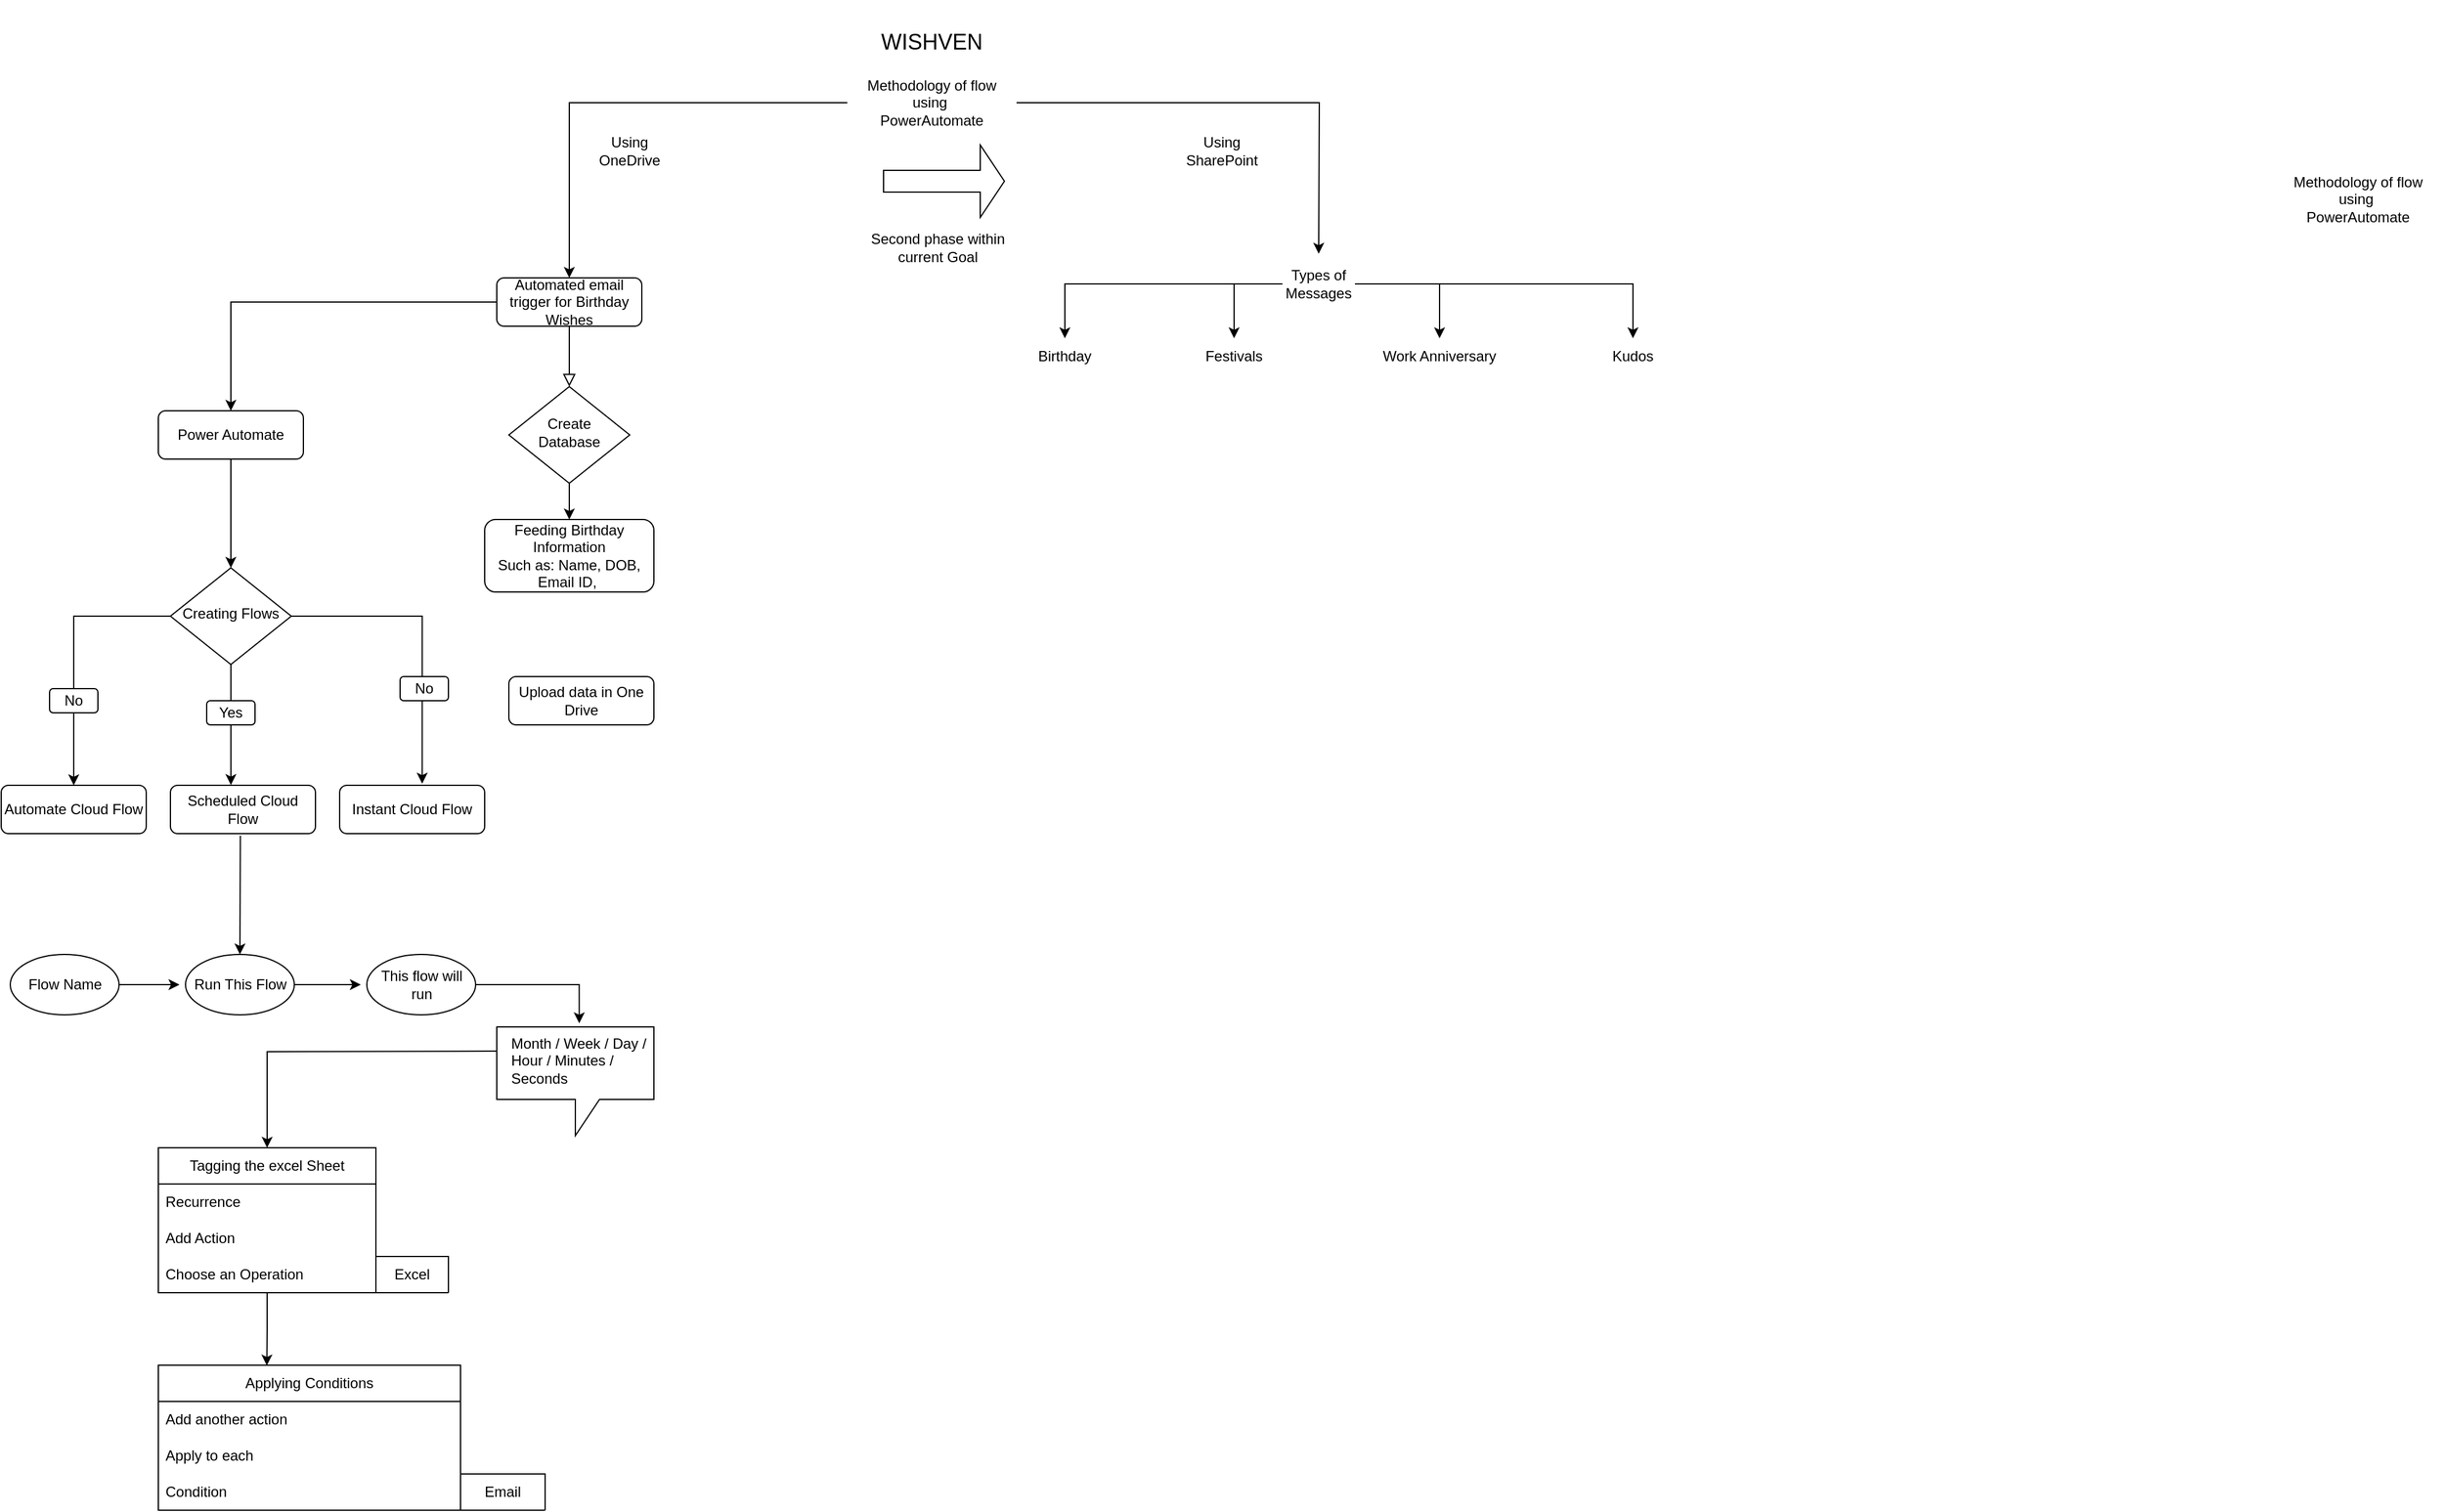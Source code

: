 <mxfile version="21.5.2" type="github">
  <diagram id="C5RBs43oDa-KdzZeNtuy" name="Page-1">
    <mxGraphModel dx="1821" dy="1621" grid="1" gridSize="10" guides="1" tooltips="1" connect="1" arrows="1" fold="1" page="1" pageScale="1" pageWidth="827" pageHeight="1169" math="0" shadow="0">
      <root>
        <mxCell id="WIyWlLk6GJQsqaUBKTNV-0" />
        <mxCell id="WIyWlLk6GJQsqaUBKTNV-1" parent="WIyWlLk6GJQsqaUBKTNV-0" />
        <mxCell id="WIyWlLk6GJQsqaUBKTNV-2" value="" style="rounded=0;html=1;jettySize=auto;orthogonalLoop=1;fontSize=11;endArrow=block;endFill=0;endSize=8;strokeWidth=1;shadow=0;labelBackgroundColor=none;edgeStyle=orthogonalEdgeStyle;" parent="WIyWlLk6GJQsqaUBKTNV-1" source="WIyWlLk6GJQsqaUBKTNV-3" target="WIyWlLk6GJQsqaUBKTNV-6" edge="1">
          <mxGeometry relative="1" as="geometry" />
        </mxCell>
        <mxCell id="CV9D_X42sIOlfMr_TeMT-65" style="edgeStyle=orthogonalEdgeStyle;rounded=0;orthogonalLoop=1;jettySize=auto;html=1;entryX=0.5;entryY=0;entryDx=0;entryDy=0;" edge="1" parent="WIyWlLk6GJQsqaUBKTNV-1" source="WIyWlLk6GJQsqaUBKTNV-3" target="WIyWlLk6GJQsqaUBKTNV-12">
          <mxGeometry relative="1" as="geometry" />
        </mxCell>
        <mxCell id="WIyWlLk6GJQsqaUBKTNV-3" value="Automated email trigger for Birthday Wishes" style="rounded=1;whiteSpace=wrap;html=1;fontSize=12;glass=0;strokeWidth=1;shadow=0;" parent="WIyWlLk6GJQsqaUBKTNV-1" vertex="1">
          <mxGeometry x="160" y="80" width="120" height="40" as="geometry" />
        </mxCell>
        <mxCell id="CV9D_X42sIOlfMr_TeMT-68" value="" style="edgeStyle=orthogonalEdgeStyle;rounded=0;orthogonalLoop=1;jettySize=auto;html=1;" edge="1" parent="WIyWlLk6GJQsqaUBKTNV-1" source="WIyWlLk6GJQsqaUBKTNV-6" target="WIyWlLk6GJQsqaUBKTNV-7">
          <mxGeometry relative="1" as="geometry" />
        </mxCell>
        <mxCell id="WIyWlLk6GJQsqaUBKTNV-6" value="Create Database" style="rhombus;whiteSpace=wrap;html=1;shadow=0;fontFamily=Helvetica;fontSize=12;align=center;strokeWidth=1;spacing=6;spacingTop=-4;" parent="WIyWlLk6GJQsqaUBKTNV-1" vertex="1">
          <mxGeometry x="170" y="170" width="100" height="80" as="geometry" />
        </mxCell>
        <mxCell id="WIyWlLk6GJQsqaUBKTNV-7" value="&lt;div style=&quot;&quot;&gt;&lt;span style=&quot;background-color: initial;&quot;&gt;Feeding Birthday Information&lt;/span&gt;&lt;/div&gt;&lt;div style=&quot;&quot;&gt;&lt;span style=&quot;background-color: initial;&quot;&gt;Such as: Name, DOB, Email ID,&amp;nbsp;&lt;/span&gt;&lt;/div&gt;" style="rounded=1;whiteSpace=wrap;html=1;fontSize=12;glass=0;strokeWidth=1;shadow=0;align=center;" parent="WIyWlLk6GJQsqaUBKTNV-1" vertex="1">
          <mxGeometry x="150" y="280" width="140" height="60" as="geometry" />
        </mxCell>
        <mxCell id="CV9D_X42sIOlfMr_TeMT-46" style="edgeStyle=orthogonalEdgeStyle;rounded=0;orthogonalLoop=1;jettySize=auto;html=1;entryX=0.5;entryY=0;entryDx=0;entryDy=0;" edge="1" parent="WIyWlLk6GJQsqaUBKTNV-1" source="WIyWlLk6GJQsqaUBKTNV-10" target="CV9D_X42sIOlfMr_TeMT-44">
          <mxGeometry relative="1" as="geometry" />
        </mxCell>
        <mxCell id="CV9D_X42sIOlfMr_TeMT-48" style="edgeStyle=orthogonalEdgeStyle;rounded=0;orthogonalLoop=1;jettySize=auto;html=1;entryX=0.569;entryY=-0.035;entryDx=0;entryDy=0;entryPerimeter=0;" edge="1" parent="WIyWlLk6GJQsqaUBKTNV-1" source="WIyWlLk6GJQsqaUBKTNV-10" target="CV9D_X42sIOlfMr_TeMT-45">
          <mxGeometry relative="1" as="geometry" />
        </mxCell>
        <mxCell id="CV9D_X42sIOlfMr_TeMT-55" style="edgeStyle=orthogonalEdgeStyle;rounded=0;orthogonalLoop=1;jettySize=auto;html=1;entryX=0.417;entryY=-0.005;entryDx=0;entryDy=0;entryPerimeter=0;" edge="1" parent="WIyWlLk6GJQsqaUBKTNV-1" source="WIyWlLk6GJQsqaUBKTNV-10" target="CV9D_X42sIOlfMr_TeMT-43">
          <mxGeometry relative="1" as="geometry" />
        </mxCell>
        <mxCell id="WIyWlLk6GJQsqaUBKTNV-10" value="Creating Flows" style="rhombus;whiteSpace=wrap;html=1;shadow=0;fontFamily=Helvetica;fontSize=12;align=center;strokeWidth=1;spacing=6;spacingTop=-4;" parent="WIyWlLk6GJQsqaUBKTNV-1" vertex="1">
          <mxGeometry x="-110" y="320" width="100" height="80" as="geometry" />
        </mxCell>
        <mxCell id="WIyWlLk6GJQsqaUBKTNV-11" value="Upload data in One Drive" style="rounded=1;whiteSpace=wrap;html=1;fontSize=12;glass=0;strokeWidth=1;shadow=0;" parent="WIyWlLk6GJQsqaUBKTNV-1" vertex="1">
          <mxGeometry x="170" y="410" width="120" height="40" as="geometry" />
        </mxCell>
        <mxCell id="CV9D_X42sIOlfMr_TeMT-66" style="edgeStyle=orthogonalEdgeStyle;rounded=0;orthogonalLoop=1;jettySize=auto;html=1;entryX=0.5;entryY=0;entryDx=0;entryDy=0;" edge="1" parent="WIyWlLk6GJQsqaUBKTNV-1" source="WIyWlLk6GJQsqaUBKTNV-12" target="WIyWlLk6GJQsqaUBKTNV-10">
          <mxGeometry relative="1" as="geometry" />
        </mxCell>
        <mxCell id="WIyWlLk6GJQsqaUBKTNV-12" value="Power Automate" style="rounded=1;whiteSpace=wrap;html=1;fontSize=12;glass=0;strokeWidth=1;shadow=0;" parent="WIyWlLk6GJQsqaUBKTNV-1" vertex="1">
          <mxGeometry x="-120" y="190" width="120" height="40" as="geometry" />
        </mxCell>
        <mxCell id="CV9D_X42sIOlfMr_TeMT-3" style="edgeStyle=orthogonalEdgeStyle;rounded=0;orthogonalLoop=1;jettySize=auto;html=1;entryX=0.5;entryY=0;entryDx=0;entryDy=0;" edge="1" parent="WIyWlLk6GJQsqaUBKTNV-1" source="CV9D_X42sIOlfMr_TeMT-0" target="WIyWlLk6GJQsqaUBKTNV-3">
          <mxGeometry relative="1" as="geometry" />
        </mxCell>
        <mxCell id="CV9D_X42sIOlfMr_TeMT-24" style="edgeStyle=orthogonalEdgeStyle;rounded=0;orthogonalLoop=1;jettySize=auto;html=1;" edge="1" parent="WIyWlLk6GJQsqaUBKTNV-1" source="CV9D_X42sIOlfMr_TeMT-0">
          <mxGeometry relative="1" as="geometry">
            <mxPoint x="840" y="60" as="targetPoint" />
          </mxGeometry>
        </mxCell>
        <mxCell id="CV9D_X42sIOlfMr_TeMT-0" value="Methodology of flow using&amp;nbsp;&lt;br&gt;PowerAutomate" style="text;strokeColor=none;align=center;fillColor=none;html=1;verticalAlign=middle;whiteSpace=wrap;rounded=0;" vertex="1" parent="WIyWlLk6GJQsqaUBKTNV-1">
          <mxGeometry x="450" y="-80" width="140" height="30" as="geometry" />
        </mxCell>
        <mxCell id="CV9D_X42sIOlfMr_TeMT-1" value="Methodology of flow using&amp;nbsp;&lt;br&gt;PowerAutomate" style="text;strokeColor=none;align=center;fillColor=none;html=1;verticalAlign=middle;whiteSpace=wrap;rounded=0;" vertex="1" parent="WIyWlLk6GJQsqaUBKTNV-1">
          <mxGeometry x="1630" width="140" height="30" as="geometry" />
        </mxCell>
        <mxCell id="CV9D_X42sIOlfMr_TeMT-4" value="Using OneDrive" style="text;strokeColor=none;align=center;fillColor=none;html=1;verticalAlign=middle;whiteSpace=wrap;rounded=0;" vertex="1" parent="WIyWlLk6GJQsqaUBKTNV-1">
          <mxGeometry x="240" y="-40" width="60" height="30" as="geometry" />
        </mxCell>
        <mxCell id="CV9D_X42sIOlfMr_TeMT-25" value="Using SharePoint" style="text;strokeColor=none;align=center;fillColor=none;html=1;verticalAlign=middle;whiteSpace=wrap;rounded=0;" vertex="1" parent="WIyWlLk6GJQsqaUBKTNV-1">
          <mxGeometry x="730" y="-40" width="60" height="30" as="geometry" />
        </mxCell>
        <mxCell id="CV9D_X42sIOlfMr_TeMT-36" style="edgeStyle=orthogonalEdgeStyle;rounded=0;orthogonalLoop=1;jettySize=auto;html=1;entryX=0.5;entryY=0;entryDx=0;entryDy=0;" edge="1" parent="WIyWlLk6GJQsqaUBKTNV-1" source="CV9D_X42sIOlfMr_TeMT-27" target="CV9D_X42sIOlfMr_TeMT-29">
          <mxGeometry relative="1" as="geometry" />
        </mxCell>
        <mxCell id="CV9D_X42sIOlfMr_TeMT-37" style="edgeStyle=orthogonalEdgeStyle;rounded=0;orthogonalLoop=1;jettySize=auto;html=1;entryX=0.5;entryY=0;entryDx=0;entryDy=0;" edge="1" parent="WIyWlLk6GJQsqaUBKTNV-1" source="CV9D_X42sIOlfMr_TeMT-27" target="CV9D_X42sIOlfMr_TeMT-35">
          <mxGeometry relative="1" as="geometry" />
        </mxCell>
        <mxCell id="CV9D_X42sIOlfMr_TeMT-38" style="edgeStyle=orthogonalEdgeStyle;rounded=0;orthogonalLoop=1;jettySize=auto;html=1;entryX=0.5;entryY=0;entryDx=0;entryDy=0;" edge="1" parent="WIyWlLk6GJQsqaUBKTNV-1" source="CV9D_X42sIOlfMr_TeMT-27" target="CV9D_X42sIOlfMr_TeMT-30">
          <mxGeometry relative="1" as="geometry" />
        </mxCell>
        <mxCell id="CV9D_X42sIOlfMr_TeMT-39" style="edgeStyle=orthogonalEdgeStyle;rounded=0;orthogonalLoop=1;jettySize=auto;html=1;" edge="1" parent="WIyWlLk6GJQsqaUBKTNV-1" source="CV9D_X42sIOlfMr_TeMT-27" target="CV9D_X42sIOlfMr_TeMT-32">
          <mxGeometry relative="1" as="geometry" />
        </mxCell>
        <mxCell id="CV9D_X42sIOlfMr_TeMT-27" value="Types of Messages" style="text;strokeColor=none;align=center;fillColor=none;html=1;verticalAlign=middle;whiteSpace=wrap;rounded=0;" vertex="1" parent="WIyWlLk6GJQsqaUBKTNV-1">
          <mxGeometry x="810" y="70" width="60" height="30" as="geometry" />
        </mxCell>
        <mxCell id="CV9D_X42sIOlfMr_TeMT-29" value="Birthday" style="text;strokeColor=none;align=center;fillColor=none;html=1;verticalAlign=middle;whiteSpace=wrap;rounded=0;" vertex="1" parent="WIyWlLk6GJQsqaUBKTNV-1">
          <mxGeometry x="600" y="130" width="60" height="30" as="geometry" />
        </mxCell>
        <mxCell id="CV9D_X42sIOlfMr_TeMT-30" value="Kudos" style="text;strokeColor=none;align=center;fillColor=none;html=1;verticalAlign=middle;whiteSpace=wrap;rounded=0;" vertex="1" parent="WIyWlLk6GJQsqaUBKTNV-1">
          <mxGeometry x="1070" y="130" width="60" height="30" as="geometry" />
        </mxCell>
        <mxCell id="CV9D_X42sIOlfMr_TeMT-32" value="Work Anniversary" style="text;strokeColor=none;align=center;fillColor=none;html=1;verticalAlign=middle;whiteSpace=wrap;rounded=0;" vertex="1" parent="WIyWlLk6GJQsqaUBKTNV-1">
          <mxGeometry x="890" y="130" width="100" height="30" as="geometry" />
        </mxCell>
        <mxCell id="CV9D_X42sIOlfMr_TeMT-35" value="Festivals" style="text;strokeColor=none;align=center;fillColor=none;html=1;verticalAlign=middle;whiteSpace=wrap;rounded=0;" vertex="1" parent="WIyWlLk6GJQsqaUBKTNV-1">
          <mxGeometry x="740" y="130" width="60" height="30" as="geometry" />
        </mxCell>
        <mxCell id="CV9D_X42sIOlfMr_TeMT-40" value="" style="shape=singleArrow;whiteSpace=wrap;html=1;" vertex="1" parent="WIyWlLk6GJQsqaUBKTNV-1">
          <mxGeometry x="480" y="-30" width="100" height="60" as="geometry" />
        </mxCell>
        <mxCell id="CV9D_X42sIOlfMr_TeMT-41" value="Second phase within current Goal" style="text;strokeColor=none;align=center;fillColor=none;html=1;verticalAlign=middle;whiteSpace=wrap;rounded=0;" vertex="1" parent="WIyWlLk6GJQsqaUBKTNV-1">
          <mxGeometry x="460" y="40" width="130" height="30" as="geometry" />
        </mxCell>
        <mxCell id="CV9D_X42sIOlfMr_TeMT-42" value="&lt;font style=&quot;font-size: 18px;&quot;&gt;WISHVEN&lt;/font&gt;" style="text;strokeColor=none;align=center;fillColor=none;html=1;verticalAlign=middle;whiteSpace=wrap;rounded=0;" vertex="1" parent="WIyWlLk6GJQsqaUBKTNV-1">
          <mxGeometry x="460" y="-150" width="120" height="70" as="geometry" />
        </mxCell>
        <mxCell id="CV9D_X42sIOlfMr_TeMT-43" value="Scheduled Cloud Flow" style="rounded=1;whiteSpace=wrap;html=1;fontSize=12;glass=0;strokeWidth=1;shadow=0;" vertex="1" parent="WIyWlLk6GJQsqaUBKTNV-1">
          <mxGeometry x="-110" y="500" width="120" height="40" as="geometry" />
        </mxCell>
        <mxCell id="CV9D_X42sIOlfMr_TeMT-44" value="Automate Cloud Flow" style="rounded=1;whiteSpace=wrap;html=1;fontSize=12;glass=0;strokeWidth=1;shadow=0;" vertex="1" parent="WIyWlLk6GJQsqaUBKTNV-1">
          <mxGeometry x="-250" y="500" width="120" height="40" as="geometry" />
        </mxCell>
        <mxCell id="CV9D_X42sIOlfMr_TeMT-45" value="Instant Cloud Flow" style="rounded=1;whiteSpace=wrap;html=1;fontSize=12;glass=0;strokeWidth=1;shadow=0;" vertex="1" parent="WIyWlLk6GJQsqaUBKTNV-1">
          <mxGeometry x="30" y="500" width="120" height="40" as="geometry" />
        </mxCell>
        <mxCell id="CV9D_X42sIOlfMr_TeMT-54" value="" style="rounded=1;whiteSpace=wrap;html=1;" vertex="1" parent="WIyWlLk6GJQsqaUBKTNV-1">
          <mxGeometry x="-210" y="420" width="40" height="20" as="geometry" />
        </mxCell>
        <mxCell id="CV9D_X42sIOlfMr_TeMT-56" value="" style="rounded=1;whiteSpace=wrap;html=1;" vertex="1" parent="WIyWlLk6GJQsqaUBKTNV-1">
          <mxGeometry x="-80" y="430" width="40" height="20" as="geometry" />
        </mxCell>
        <mxCell id="CV9D_X42sIOlfMr_TeMT-60" value="" style="rounded=1;whiteSpace=wrap;html=1;" vertex="1" parent="WIyWlLk6GJQsqaUBKTNV-1">
          <mxGeometry x="80" y="410" width="40" height="20" as="geometry" />
        </mxCell>
        <mxCell id="CV9D_X42sIOlfMr_TeMT-62" value="No" style="text;strokeColor=none;align=center;fillColor=none;html=1;verticalAlign=middle;whiteSpace=wrap;rounded=0;" vertex="1" parent="WIyWlLk6GJQsqaUBKTNV-1">
          <mxGeometry x="80" y="410" width="40" height="20" as="geometry" />
        </mxCell>
        <mxCell id="CV9D_X42sIOlfMr_TeMT-63" value="No" style="text;strokeColor=none;align=center;fillColor=none;html=1;verticalAlign=middle;whiteSpace=wrap;rounded=0;" vertex="1" parent="WIyWlLk6GJQsqaUBKTNV-1">
          <mxGeometry x="-210" y="420" width="40" height="20" as="geometry" />
        </mxCell>
        <mxCell id="CV9D_X42sIOlfMr_TeMT-49" value="Yes" style="text;strokeColor=none;align=center;fillColor=none;html=1;verticalAlign=middle;whiteSpace=wrap;rounded=0;" vertex="1" parent="WIyWlLk6GJQsqaUBKTNV-1">
          <mxGeometry x="-80" y="430" width="40" height="20" as="geometry" />
        </mxCell>
        <mxCell id="CV9D_X42sIOlfMr_TeMT-71" style="edgeStyle=orthogonalEdgeStyle;rounded=0;orthogonalLoop=1;jettySize=auto;html=1;" edge="1" parent="WIyWlLk6GJQsqaUBKTNV-1" source="CV9D_X42sIOlfMr_TeMT-67">
          <mxGeometry relative="1" as="geometry">
            <mxPoint x="-102.5" y="665" as="targetPoint" />
          </mxGeometry>
        </mxCell>
        <mxCell id="CV9D_X42sIOlfMr_TeMT-67" value="Flow Name" style="ellipse;whiteSpace=wrap;html=1;" vertex="1" parent="WIyWlLk6GJQsqaUBKTNV-1">
          <mxGeometry x="-242.5" y="640" width="90" height="50" as="geometry" />
        </mxCell>
        <mxCell id="CV9D_X42sIOlfMr_TeMT-72" style="edgeStyle=orthogonalEdgeStyle;rounded=0;orthogonalLoop=1;jettySize=auto;html=1;" edge="1" parent="WIyWlLk6GJQsqaUBKTNV-1" source="CV9D_X42sIOlfMr_TeMT-69">
          <mxGeometry relative="1" as="geometry">
            <mxPoint x="47.5" y="665" as="targetPoint" />
          </mxGeometry>
        </mxCell>
        <mxCell id="CV9D_X42sIOlfMr_TeMT-69" value="Run This Flow" style="ellipse;whiteSpace=wrap;html=1;" vertex="1" parent="WIyWlLk6GJQsqaUBKTNV-1">
          <mxGeometry x="-97.5" y="640" width="90" height="50" as="geometry" />
        </mxCell>
        <mxCell id="CV9D_X42sIOlfMr_TeMT-88" style="edgeStyle=orthogonalEdgeStyle;rounded=0;orthogonalLoop=1;jettySize=auto;html=1;entryX=0.448;entryY=-0.075;entryDx=0;entryDy=0;entryPerimeter=0;" edge="1" parent="WIyWlLk6GJQsqaUBKTNV-1" source="CV9D_X42sIOlfMr_TeMT-70" target="CV9D_X42sIOlfMr_TeMT-87">
          <mxGeometry relative="1" as="geometry" />
        </mxCell>
        <mxCell id="CV9D_X42sIOlfMr_TeMT-70" value="This flow will run" style="ellipse;whiteSpace=wrap;html=1;" vertex="1" parent="WIyWlLk6GJQsqaUBKTNV-1">
          <mxGeometry x="52.5" y="640" width="90" height="50" as="geometry" />
        </mxCell>
        <mxCell id="CV9D_X42sIOlfMr_TeMT-82" value="" style="shape=callout;whiteSpace=wrap;html=1;perimeter=calloutPerimeter;" vertex="1" parent="WIyWlLk6GJQsqaUBKTNV-1">
          <mxGeometry x="160" y="700" width="130" height="90" as="geometry" />
        </mxCell>
        <mxCell id="CV9D_X42sIOlfMr_TeMT-103" style="edgeStyle=orthogonalEdgeStyle;rounded=0;orthogonalLoop=1;jettySize=auto;html=1;entryX=0.5;entryY=0;entryDx=0;entryDy=0;" edge="1" parent="WIyWlLk6GJQsqaUBKTNV-1" target="CV9D_X42sIOlfMr_TeMT-93">
          <mxGeometry relative="1" as="geometry">
            <mxPoint x="160" y="720" as="sourcePoint" />
          </mxGeometry>
        </mxCell>
        <mxCell id="CV9D_X42sIOlfMr_TeMT-87" value="Month / Week / Day / Hour / Minutes / Seconds" style="text;whiteSpace=wrap;" vertex="1" parent="WIyWlLk6GJQsqaUBKTNV-1">
          <mxGeometry x="170" y="700" width="130" height="40" as="geometry" />
        </mxCell>
        <mxCell id="CV9D_X42sIOlfMr_TeMT-91" value="" style="endArrow=classic;html=1;rounded=0;exitX=0.482;exitY=1.044;exitDx=0;exitDy=0;entryX=0.5;entryY=0;entryDx=0;entryDy=0;exitPerimeter=0;" edge="1" parent="WIyWlLk6GJQsqaUBKTNV-1" source="CV9D_X42sIOlfMr_TeMT-43" target="CV9D_X42sIOlfMr_TeMT-69">
          <mxGeometry width="50" height="50" relative="1" as="geometry">
            <mxPoint x="-220" y="630" as="sourcePoint" />
            <mxPoint x="-170" y="580" as="targetPoint" />
          </mxGeometry>
        </mxCell>
        <mxCell id="CV9D_X42sIOlfMr_TeMT-108" style="edgeStyle=orthogonalEdgeStyle;rounded=0;orthogonalLoop=1;jettySize=auto;html=1;entryX=0.359;entryY=0.002;entryDx=0;entryDy=0;entryPerimeter=0;" edge="1" parent="WIyWlLk6GJQsqaUBKTNV-1" source="CV9D_X42sIOlfMr_TeMT-93" target="CV9D_X42sIOlfMr_TeMT-104">
          <mxGeometry relative="1" as="geometry" />
        </mxCell>
        <mxCell id="CV9D_X42sIOlfMr_TeMT-93" value="Tagging the excel Sheet" style="swimlane;fontStyle=0;childLayout=stackLayout;horizontal=1;startSize=30;horizontalStack=0;resizeParent=1;resizeParentMax=0;resizeLast=0;collapsible=1;marginBottom=0;whiteSpace=wrap;html=1;" vertex="1" parent="WIyWlLk6GJQsqaUBKTNV-1">
          <mxGeometry x="-120" y="800" width="180" height="120" as="geometry">
            <mxRectangle x="-120" y="800" width="60" height="30" as="alternateBounds" />
          </mxGeometry>
        </mxCell>
        <mxCell id="CV9D_X42sIOlfMr_TeMT-94" value="Recurrence" style="text;strokeColor=none;fillColor=none;align=left;verticalAlign=middle;spacingLeft=4;spacingRight=4;overflow=hidden;points=[[0,0.5],[1,0.5]];portConstraint=eastwest;rotatable=0;whiteSpace=wrap;html=1;" vertex="1" parent="CV9D_X42sIOlfMr_TeMT-93">
          <mxGeometry y="30" width="180" height="30" as="geometry" />
        </mxCell>
        <mxCell id="CV9D_X42sIOlfMr_TeMT-95" value="Add Action" style="text;strokeColor=none;fillColor=none;align=left;verticalAlign=middle;spacingLeft=4;spacingRight=4;overflow=hidden;points=[[0,0.5],[1,0.5]];portConstraint=eastwest;rotatable=0;whiteSpace=wrap;html=1;" vertex="1" parent="CV9D_X42sIOlfMr_TeMT-93">
          <mxGeometry y="60" width="180" height="30" as="geometry" />
        </mxCell>
        <mxCell id="CV9D_X42sIOlfMr_TeMT-96" value="Choose an Operation&amp;nbsp;" style="text;strokeColor=none;fillColor=none;align=left;verticalAlign=middle;spacingLeft=4;spacingRight=4;overflow=hidden;points=[[0,0.5],[1,0.5]];portConstraint=eastwest;rotatable=0;whiteSpace=wrap;html=1;" vertex="1" parent="CV9D_X42sIOlfMr_TeMT-93">
          <mxGeometry y="90" width="180" height="30" as="geometry" />
        </mxCell>
        <mxCell id="CV9D_X42sIOlfMr_TeMT-98" value="Excel" style="swimlane;fontStyle=0;childLayout=stackLayout;horizontal=1;startSize=30;horizontalStack=0;resizeParent=1;resizeParentMax=0;resizeLast=0;collapsible=1;marginBottom=0;whiteSpace=wrap;html=1;" vertex="1" collapsed="1" parent="WIyWlLk6GJQsqaUBKTNV-1">
          <mxGeometry x="60" y="890" width="60" height="30" as="geometry">
            <mxRectangle x="60" y="890" width="140" height="60" as="alternateBounds" />
          </mxGeometry>
        </mxCell>
        <mxCell id="CV9D_X42sIOlfMr_TeMT-99" value="Adding the path of excel sheet" style="text;strokeColor=none;fillColor=none;align=left;verticalAlign=middle;spacingLeft=4;spacingRight=4;overflow=hidden;points=[[0,0.5],[1,0.5]];portConstraint=eastwest;rotatable=0;whiteSpace=wrap;html=1;" vertex="1" parent="CV9D_X42sIOlfMr_TeMT-98">
          <mxGeometry y="30" width="140" height="30" as="geometry" />
        </mxCell>
        <mxCell id="CV9D_X42sIOlfMr_TeMT-104" value="Applying Conditions" style="swimlane;fontStyle=0;childLayout=stackLayout;horizontal=1;startSize=30;horizontalStack=0;resizeParent=1;resizeParentMax=0;resizeLast=0;collapsible=1;marginBottom=0;whiteSpace=wrap;html=1;" vertex="1" parent="WIyWlLk6GJQsqaUBKTNV-1">
          <mxGeometry x="-120" y="980" width="250" height="120" as="geometry" />
        </mxCell>
        <mxCell id="CV9D_X42sIOlfMr_TeMT-105" value="Add another action" style="text;strokeColor=none;fillColor=none;align=left;verticalAlign=middle;spacingLeft=4;spacingRight=4;overflow=hidden;points=[[0,0.5],[1,0.5]];portConstraint=eastwest;rotatable=0;whiteSpace=wrap;html=1;" vertex="1" parent="CV9D_X42sIOlfMr_TeMT-104">
          <mxGeometry y="30" width="250" height="30" as="geometry" />
        </mxCell>
        <mxCell id="CV9D_X42sIOlfMr_TeMT-106" value="Apply to each" style="text;strokeColor=none;fillColor=none;align=left;verticalAlign=middle;spacingLeft=4;spacingRight=4;overflow=hidden;points=[[0,0.5],[1,0.5]];portConstraint=eastwest;rotatable=0;whiteSpace=wrap;html=1;" vertex="1" parent="CV9D_X42sIOlfMr_TeMT-104">
          <mxGeometry y="60" width="250" height="30" as="geometry" />
        </mxCell>
        <mxCell id="CV9D_X42sIOlfMr_TeMT-107" value="Condition" style="text;strokeColor=none;fillColor=none;align=left;verticalAlign=middle;spacingLeft=4;spacingRight=4;overflow=hidden;points=[[0,0.5],[1,0.5]];portConstraint=eastwest;rotatable=0;whiteSpace=wrap;html=1;" vertex="1" parent="CV9D_X42sIOlfMr_TeMT-104">
          <mxGeometry y="90" width="250" height="30" as="geometry" />
        </mxCell>
        <mxCell id="CV9D_X42sIOlfMr_TeMT-114" value="Email" style="swimlane;fontStyle=0;childLayout=stackLayout;horizontal=1;startSize=30;horizontalStack=0;resizeParent=1;resizeParentMax=0;resizeLast=0;collapsible=1;marginBottom=0;whiteSpace=wrap;html=1;" vertex="1" collapsed="1" parent="WIyWlLk6GJQsqaUBKTNV-1">
          <mxGeometry x="130" y="1070" width="70" height="30" as="geometry">
            <mxRectangle x="130" y="1070" width="140" height="90" as="alternateBounds" />
          </mxGeometry>
        </mxCell>
        <mxCell id="CV9D_X42sIOlfMr_TeMT-115" value="Prepare a custom Email draft" style="text;strokeColor=none;fillColor=none;align=left;verticalAlign=middle;spacingLeft=4;spacingRight=4;overflow=hidden;points=[[0,0.5],[1,0.5]];portConstraint=eastwest;rotatable=0;whiteSpace=wrap;html=1;" vertex="1" parent="CV9D_X42sIOlfMr_TeMT-114">
          <mxGeometry y="30" width="140" height="30" as="geometry" />
        </mxCell>
        <mxCell id="CV9D_X42sIOlfMr_TeMT-116" value="Add images" style="text;strokeColor=none;fillColor=none;align=left;verticalAlign=middle;spacingLeft=4;spacingRight=4;overflow=hidden;points=[[0,0.5],[1,0.5]];portConstraint=eastwest;rotatable=0;whiteSpace=wrap;html=1;" vertex="1" parent="CV9D_X42sIOlfMr_TeMT-114">
          <mxGeometry y="60" width="140" height="30" as="geometry" />
        </mxCell>
      </root>
    </mxGraphModel>
  </diagram>
</mxfile>
